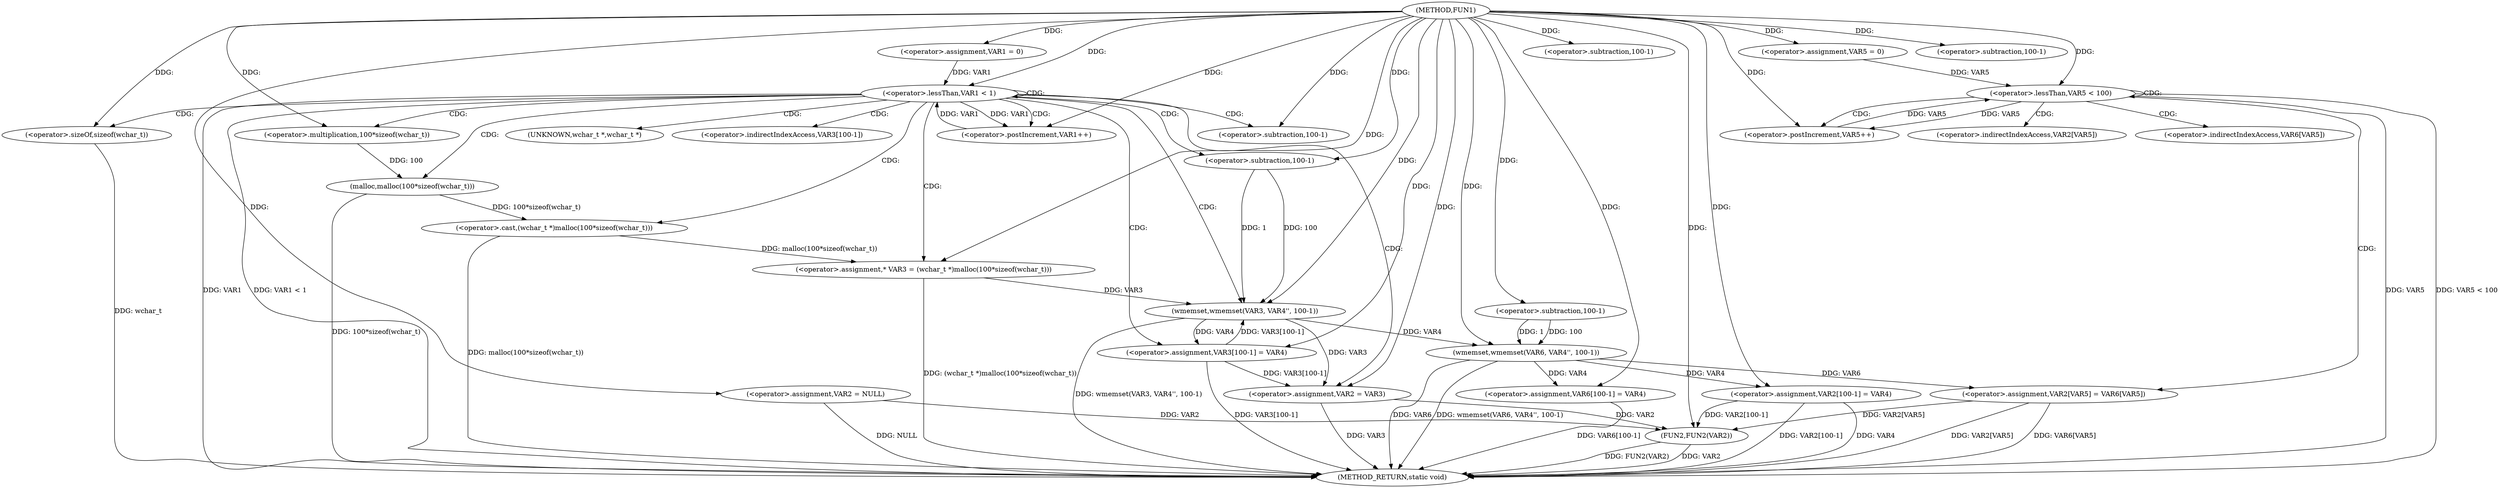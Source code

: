 digraph FUN1 {  
"1000100" [label = "(METHOD,FUN1)" ]
"1000186" [label = "(METHOD_RETURN,static void)" ]
"1000104" [label = "(<operator>.assignment,VAR2 = NULL)" ]
"1000108" [label = "(<operator>.assignment,VAR1 = 0)" ]
"1000111" [label = "(<operator>.lessThan,VAR1 < 1)" ]
"1000114" [label = "(<operator>.postIncrement,VAR1++)" ]
"1000119" [label = "(<operator>.assignment,* VAR3 = (wchar_t *)malloc(100*sizeof(wchar_t)))" ]
"1000121" [label = "(<operator>.cast,(wchar_t *)malloc(100*sizeof(wchar_t)))" ]
"1000123" [label = "(malloc,malloc(100*sizeof(wchar_t)))" ]
"1000124" [label = "(<operator>.multiplication,100*sizeof(wchar_t))" ]
"1000126" [label = "(<operator>.sizeOf,sizeof(wchar_t))" ]
"1000128" [label = "(wmemset,wmemset(VAR3, VAR4'', 100-1))" ]
"1000131" [label = "(<operator>.subtraction,100-1)" ]
"1000134" [label = "(<operator>.assignment,VAR3[100-1] = VAR4)" ]
"1000137" [label = "(<operator>.subtraction,100-1)" ]
"1000141" [label = "(<operator>.assignment,VAR2 = VAR3)" ]
"1000147" [label = "(wmemset,wmemset(VAR6, VAR4'', 100-1))" ]
"1000150" [label = "(<operator>.subtraction,100-1)" ]
"1000153" [label = "(<operator>.assignment,VAR6[100-1] = VAR4)" ]
"1000156" [label = "(<operator>.subtraction,100-1)" ]
"1000161" [label = "(<operator>.assignment,VAR5 = 0)" ]
"1000164" [label = "(<operator>.lessThan,VAR5 < 100)" ]
"1000167" [label = "(<operator>.postIncrement,VAR5++)" ]
"1000170" [label = "(<operator>.assignment,VAR2[VAR5] = VAR6[VAR5])" ]
"1000177" [label = "(<operator>.assignment,VAR2[100-1] = VAR4)" ]
"1000180" [label = "(<operator>.subtraction,100-1)" ]
"1000184" [label = "(FUN2,FUN2(VAR2))" ]
"1000122" [label = "(UNKNOWN,wchar_t *,wchar_t *)" ]
"1000135" [label = "(<operator>.indirectIndexAccess,VAR3[100-1])" ]
"1000171" [label = "(<operator>.indirectIndexAccess,VAR2[VAR5])" ]
"1000174" [label = "(<operator>.indirectIndexAccess,VAR6[VAR5])" ]
  "1000177" -> "1000186"  [ label = "DDG: VAR2[100-1]"] 
  "1000184" -> "1000186"  [ label = "DDG: VAR2"] 
  "1000184" -> "1000186"  [ label = "DDG: FUN2(VAR2)"] 
  "1000147" -> "1000186"  [ label = "DDG: VAR6"] 
  "1000111" -> "1000186"  [ label = "DDG: VAR1"] 
  "1000153" -> "1000186"  [ label = "DDG: VAR6[100-1]"] 
  "1000134" -> "1000186"  [ label = "DDG: VAR3[100-1]"] 
  "1000128" -> "1000186"  [ label = "DDG: wmemset(VAR3, VAR4'', 100-1)"] 
  "1000164" -> "1000186"  [ label = "DDG: VAR5 < 100"] 
  "1000121" -> "1000186"  [ label = "DDG: malloc(100*sizeof(wchar_t))"] 
  "1000119" -> "1000186"  [ label = "DDG: (wchar_t *)malloc(100*sizeof(wchar_t))"] 
  "1000126" -> "1000186"  [ label = "DDG: wchar_t"] 
  "1000141" -> "1000186"  [ label = "DDG: VAR3"] 
  "1000170" -> "1000186"  [ label = "DDG: VAR2[VAR5]"] 
  "1000147" -> "1000186"  [ label = "DDG: wmemset(VAR6, VAR4'', 100-1)"] 
  "1000177" -> "1000186"  [ label = "DDG: VAR4"] 
  "1000111" -> "1000186"  [ label = "DDG: VAR1 < 1"] 
  "1000170" -> "1000186"  [ label = "DDG: VAR6[VAR5]"] 
  "1000104" -> "1000186"  [ label = "DDG: NULL"] 
  "1000123" -> "1000186"  [ label = "DDG: 100*sizeof(wchar_t)"] 
  "1000164" -> "1000186"  [ label = "DDG: VAR5"] 
  "1000100" -> "1000104"  [ label = "DDG: "] 
  "1000100" -> "1000108"  [ label = "DDG: "] 
  "1000114" -> "1000111"  [ label = "DDG: VAR1"] 
  "1000108" -> "1000111"  [ label = "DDG: VAR1"] 
  "1000100" -> "1000111"  [ label = "DDG: "] 
  "1000111" -> "1000114"  [ label = "DDG: VAR1"] 
  "1000100" -> "1000114"  [ label = "DDG: "] 
  "1000121" -> "1000119"  [ label = "DDG: malloc(100*sizeof(wchar_t))"] 
  "1000100" -> "1000119"  [ label = "DDG: "] 
  "1000123" -> "1000121"  [ label = "DDG: 100*sizeof(wchar_t)"] 
  "1000124" -> "1000123"  [ label = "DDG: 100"] 
  "1000100" -> "1000124"  [ label = "DDG: "] 
  "1000100" -> "1000126"  [ label = "DDG: "] 
  "1000134" -> "1000128"  [ label = "DDG: VAR3[100-1]"] 
  "1000119" -> "1000128"  [ label = "DDG: VAR3"] 
  "1000100" -> "1000128"  [ label = "DDG: "] 
  "1000131" -> "1000128"  [ label = "DDG: 100"] 
  "1000131" -> "1000128"  [ label = "DDG: 1"] 
  "1000100" -> "1000131"  [ label = "DDG: "] 
  "1000128" -> "1000134"  [ label = "DDG: VAR4"] 
  "1000100" -> "1000134"  [ label = "DDG: "] 
  "1000100" -> "1000137"  [ label = "DDG: "] 
  "1000128" -> "1000141"  [ label = "DDG: VAR3"] 
  "1000134" -> "1000141"  [ label = "DDG: VAR3[100-1]"] 
  "1000100" -> "1000141"  [ label = "DDG: "] 
  "1000100" -> "1000147"  [ label = "DDG: "] 
  "1000128" -> "1000147"  [ label = "DDG: VAR4"] 
  "1000150" -> "1000147"  [ label = "DDG: 100"] 
  "1000150" -> "1000147"  [ label = "DDG: 1"] 
  "1000100" -> "1000150"  [ label = "DDG: "] 
  "1000147" -> "1000153"  [ label = "DDG: VAR4"] 
  "1000100" -> "1000153"  [ label = "DDG: "] 
  "1000100" -> "1000156"  [ label = "DDG: "] 
  "1000100" -> "1000161"  [ label = "DDG: "] 
  "1000167" -> "1000164"  [ label = "DDG: VAR5"] 
  "1000161" -> "1000164"  [ label = "DDG: VAR5"] 
  "1000100" -> "1000164"  [ label = "DDG: "] 
  "1000164" -> "1000167"  [ label = "DDG: VAR5"] 
  "1000100" -> "1000167"  [ label = "DDG: "] 
  "1000147" -> "1000170"  [ label = "DDG: VAR6"] 
  "1000100" -> "1000177"  [ label = "DDG: "] 
  "1000147" -> "1000177"  [ label = "DDG: VAR4"] 
  "1000100" -> "1000180"  [ label = "DDG: "] 
  "1000177" -> "1000184"  [ label = "DDG: VAR2[100-1]"] 
  "1000141" -> "1000184"  [ label = "DDG: VAR2"] 
  "1000104" -> "1000184"  [ label = "DDG: VAR2"] 
  "1000170" -> "1000184"  [ label = "DDG: VAR2[VAR5]"] 
  "1000100" -> "1000184"  [ label = "DDG: "] 
  "1000111" -> "1000121"  [ label = "CDG: "] 
  "1000111" -> "1000131"  [ label = "CDG: "] 
  "1000111" -> "1000111"  [ label = "CDG: "] 
  "1000111" -> "1000126"  [ label = "CDG: "] 
  "1000111" -> "1000128"  [ label = "CDG: "] 
  "1000111" -> "1000137"  [ label = "CDG: "] 
  "1000111" -> "1000141"  [ label = "CDG: "] 
  "1000111" -> "1000123"  [ label = "CDG: "] 
  "1000111" -> "1000124"  [ label = "CDG: "] 
  "1000111" -> "1000119"  [ label = "CDG: "] 
  "1000111" -> "1000135"  [ label = "CDG: "] 
  "1000111" -> "1000114"  [ label = "CDG: "] 
  "1000111" -> "1000134"  [ label = "CDG: "] 
  "1000111" -> "1000122"  [ label = "CDG: "] 
  "1000164" -> "1000164"  [ label = "CDG: "] 
  "1000164" -> "1000174"  [ label = "CDG: "] 
  "1000164" -> "1000167"  [ label = "CDG: "] 
  "1000164" -> "1000170"  [ label = "CDG: "] 
  "1000164" -> "1000171"  [ label = "CDG: "] 
}
